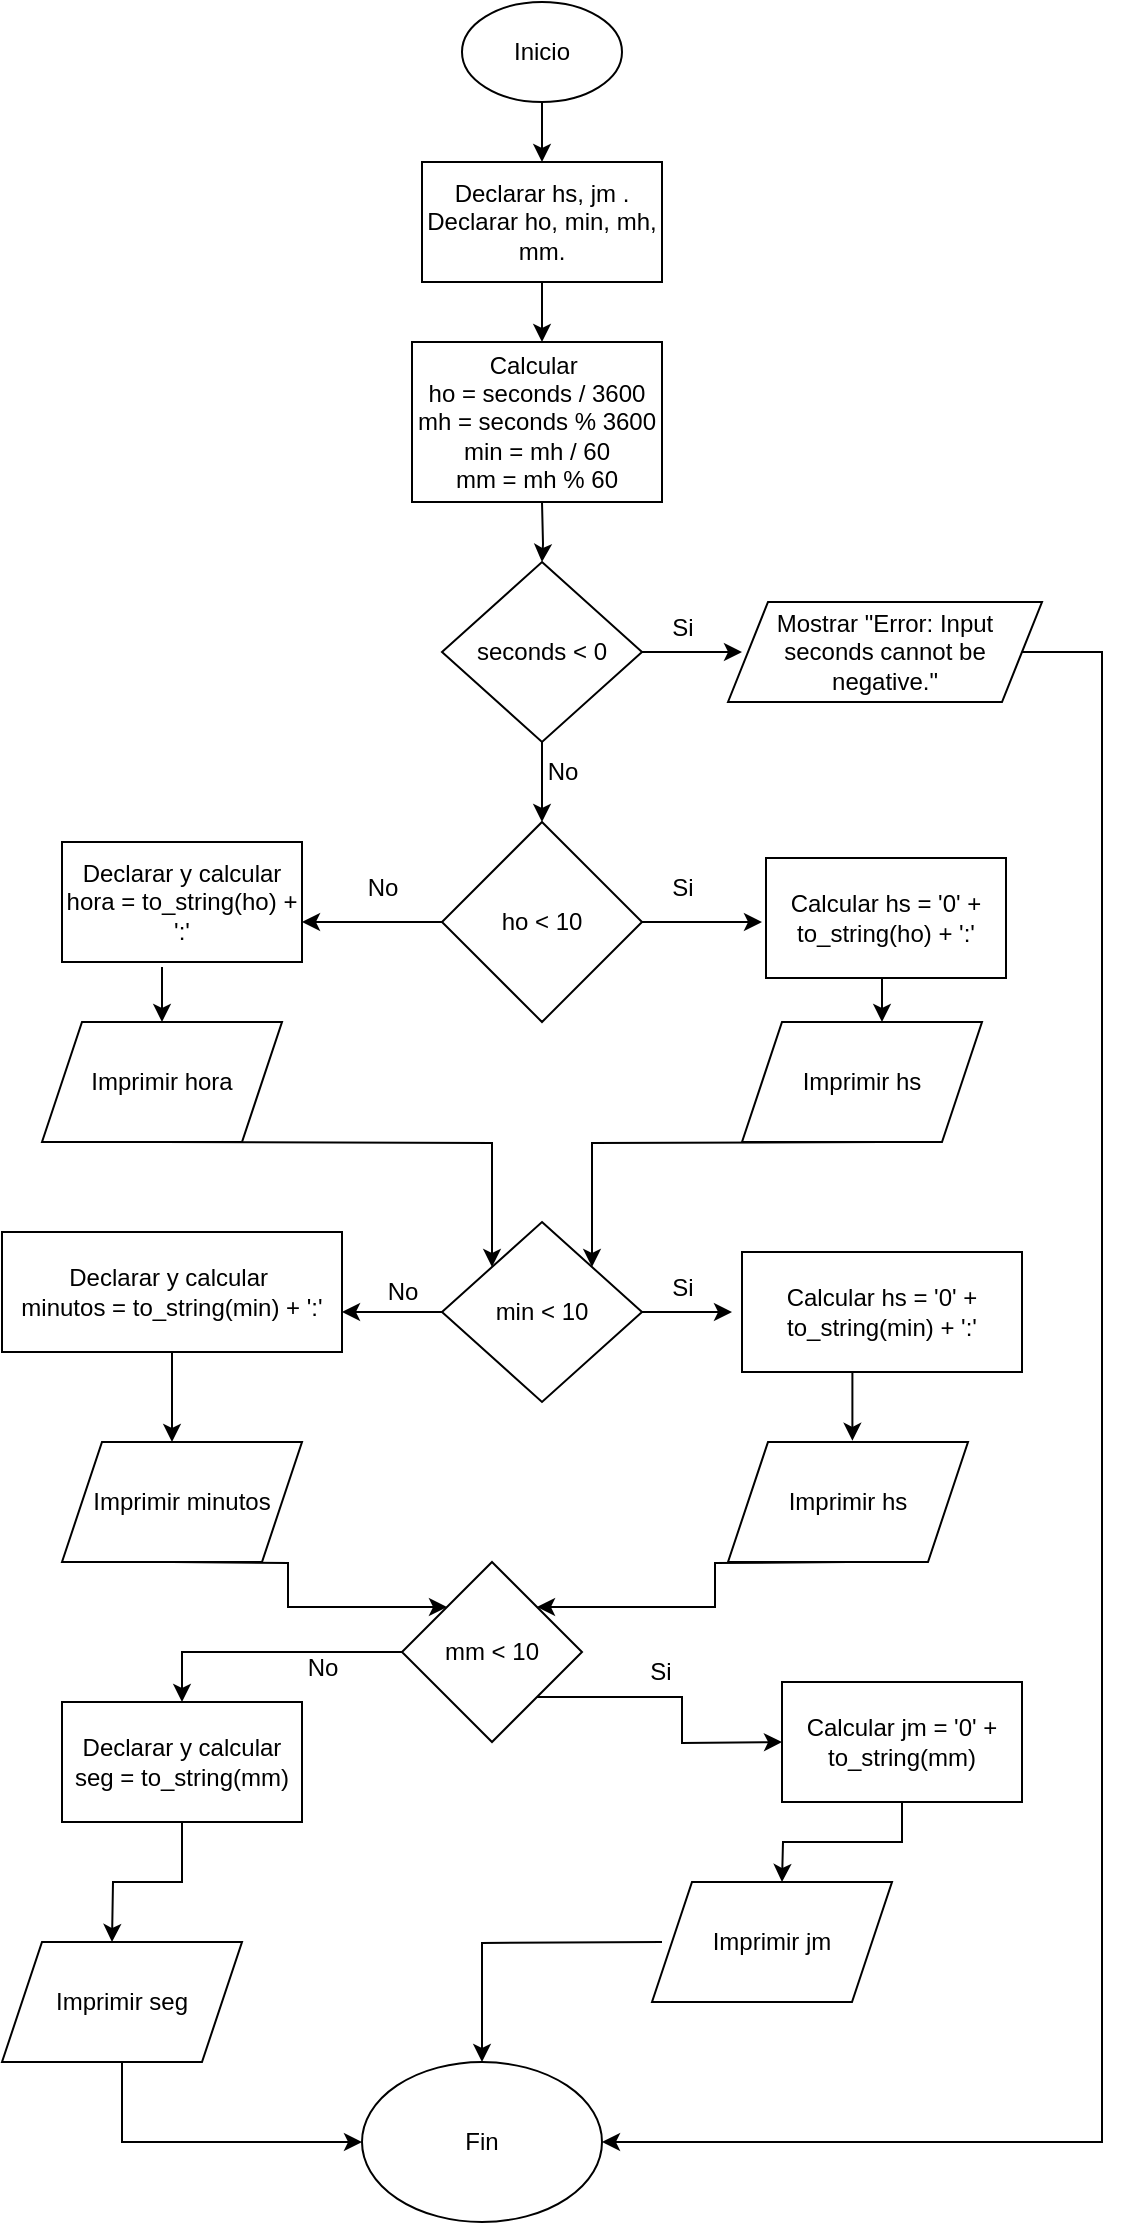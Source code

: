 <mxfile version="24.3.1" type="device">
  <diagram id="C5RBs43oDa-KdzZeNtuy" name="Page-1">
    <mxGraphModel dx="1050" dy="557" grid="1" gridSize="10" guides="1" tooltips="1" connect="1" arrows="1" fold="1" page="1" pageScale="1" pageWidth="827" pageHeight="1169" math="0" shadow="0">
      <root>
        <mxCell id="WIyWlLk6GJQsqaUBKTNV-0" />
        <mxCell id="WIyWlLk6GJQsqaUBKTNV-1" parent="WIyWlLk6GJQsqaUBKTNV-0" />
        <mxCell id="vQKT2qaqnEynrrxWTKrF-2" style="edgeStyle=orthogonalEdgeStyle;rounded=0;orthogonalLoop=1;jettySize=auto;html=1;exitX=0.5;exitY=1;exitDx=0;exitDy=0;entryX=0.5;entryY=0;entryDx=0;entryDy=0;" parent="WIyWlLk6GJQsqaUBKTNV-1" source="vQKT2qaqnEynrrxWTKrF-0" edge="1">
          <mxGeometry relative="1" as="geometry">
            <mxPoint x="370" y="80" as="targetPoint" />
          </mxGeometry>
        </mxCell>
        <mxCell id="vQKT2qaqnEynrrxWTKrF-0" value="Inicio" style="ellipse;whiteSpace=wrap;html=1;" parent="WIyWlLk6GJQsqaUBKTNV-1" vertex="1">
          <mxGeometry x="330" width="80" height="50" as="geometry" />
        </mxCell>
        <mxCell id="vQKT2qaqnEynrrxWTKrF-4" style="edgeStyle=orthogonalEdgeStyle;rounded=0;orthogonalLoop=1;jettySize=auto;html=1;exitX=0.5;exitY=1;exitDx=0;exitDy=0;" parent="WIyWlLk6GJQsqaUBKTNV-1" edge="1">
          <mxGeometry relative="1" as="geometry">
            <mxPoint x="370" y="140" as="sourcePoint" />
            <mxPoint x="370" y="170" as="targetPoint" />
          </mxGeometry>
        </mxCell>
        <mxCell id="vQKT2qaqnEynrrxWTKrF-7" style="edgeStyle=orthogonalEdgeStyle;rounded=0;orthogonalLoop=1;jettySize=auto;html=1;exitX=0.5;exitY=1;exitDx=0;exitDy=0;" parent="WIyWlLk6GJQsqaUBKTNV-1" target="vQKT2qaqnEynrrxWTKrF-6" edge="1">
          <mxGeometry relative="1" as="geometry">
            <mxPoint x="370" y="250" as="sourcePoint" />
          </mxGeometry>
        </mxCell>
        <mxCell id="vQKT2qaqnEynrrxWTKrF-11" style="edgeStyle=orthogonalEdgeStyle;rounded=0;orthogonalLoop=1;jettySize=auto;html=1;exitX=0.5;exitY=1;exitDx=0;exitDy=0;entryX=0.5;entryY=0;entryDx=0;entryDy=0;" parent="WIyWlLk6GJQsqaUBKTNV-1" source="vQKT2qaqnEynrrxWTKrF-6" target="vQKT2qaqnEynrrxWTKrF-9" edge="1">
          <mxGeometry relative="1" as="geometry" />
        </mxCell>
        <mxCell id="vQKT2qaqnEynrrxWTKrF-13" style="edgeStyle=orthogonalEdgeStyle;rounded=0;orthogonalLoop=1;jettySize=auto;html=1;exitX=1;exitY=0.5;exitDx=0;exitDy=0;entryX=0;entryY=0.5;entryDx=0;entryDy=0;" parent="WIyWlLk6GJQsqaUBKTNV-1" source="vQKT2qaqnEynrrxWTKrF-6" edge="1">
          <mxGeometry relative="1" as="geometry">
            <mxPoint x="470" y="325" as="targetPoint" />
          </mxGeometry>
        </mxCell>
        <mxCell id="vQKT2qaqnEynrrxWTKrF-6" value="seconds &amp;lt; 0" style="rhombus;whiteSpace=wrap;html=1;" parent="WIyWlLk6GJQsqaUBKTNV-1" vertex="1">
          <mxGeometry x="320" y="280" width="100" height="90" as="geometry" />
        </mxCell>
        <mxCell id="vQKT2qaqnEynrrxWTKrF-15" style="edgeStyle=orthogonalEdgeStyle;rounded=0;orthogonalLoop=1;jettySize=auto;html=1;exitX=1;exitY=0.5;exitDx=0;exitDy=0;entryX=0;entryY=0.5;entryDx=0;entryDy=0;" parent="WIyWlLk6GJQsqaUBKTNV-1" source="vQKT2qaqnEynrrxWTKrF-9" edge="1">
          <mxGeometry relative="1" as="geometry">
            <mxPoint x="480" y="460" as="targetPoint" />
          </mxGeometry>
        </mxCell>
        <mxCell id="vQKT2qaqnEynrrxWTKrF-19" style="edgeStyle=orthogonalEdgeStyle;rounded=0;orthogonalLoop=1;jettySize=auto;html=1;exitX=0;exitY=0.5;exitDx=0;exitDy=0;entryX=1;entryY=0.5;entryDx=0;entryDy=0;" parent="WIyWlLk6GJQsqaUBKTNV-1" source="vQKT2qaqnEynrrxWTKrF-9" edge="1">
          <mxGeometry relative="1" as="geometry">
            <mxPoint x="250" y="460" as="targetPoint" />
          </mxGeometry>
        </mxCell>
        <mxCell id="vQKT2qaqnEynrrxWTKrF-9" value="ho &amp;lt; 10" style="rhombus;whiteSpace=wrap;html=1;" parent="WIyWlLk6GJQsqaUBKTNV-1" vertex="1">
          <mxGeometry x="320" y="410" width="100" height="100" as="geometry" />
        </mxCell>
        <mxCell id="vQKT2qaqnEynrrxWTKrF-63" style="edgeStyle=orthogonalEdgeStyle;rounded=0;orthogonalLoop=1;jettySize=auto;html=1;exitX=1;exitY=0.5;exitDx=0;exitDy=0;entryX=1;entryY=0.5;entryDx=0;entryDy=0;" parent="WIyWlLk6GJQsqaUBKTNV-1" target="vQKT2qaqnEynrrxWTKrF-60" edge="1">
          <mxGeometry relative="1" as="geometry">
            <Array as="points">
              <mxPoint x="650" y="325" />
              <mxPoint x="650" y="1070" />
            </Array>
            <mxPoint x="590" y="325" as="sourcePoint" />
          </mxGeometry>
        </mxCell>
        <mxCell id="vQKT2qaqnEynrrxWTKrF-25" style="edgeStyle=orthogonalEdgeStyle;rounded=0;orthogonalLoop=1;jettySize=auto;html=1;exitX=0.5;exitY=1;exitDx=0;exitDy=0;entryX=0.5;entryY=0;entryDx=0;entryDy=0;" parent="WIyWlLk6GJQsqaUBKTNV-1" edge="1">
          <mxGeometry relative="1" as="geometry">
            <mxPoint x="540" y="482.5" as="sourcePoint" />
            <mxPoint x="540" y="510" as="targetPoint" />
          </mxGeometry>
        </mxCell>
        <mxCell id="vQKT2qaqnEynrrxWTKrF-16" value="Si" style="text;html=1;align=center;verticalAlign=middle;resizable=0;points=[];autosize=1;strokeColor=none;fillColor=none;" parent="WIyWlLk6GJQsqaUBKTNV-1" vertex="1">
          <mxGeometry x="425" y="298" width="30" height="30" as="geometry" />
        </mxCell>
        <mxCell id="vQKT2qaqnEynrrxWTKrF-17" value="No" style="text;html=1;align=center;verticalAlign=middle;resizable=0;points=[];autosize=1;strokeColor=none;fillColor=none;" parent="WIyWlLk6GJQsqaUBKTNV-1" vertex="1">
          <mxGeometry x="360" y="370" width="40" height="30" as="geometry" />
        </mxCell>
        <mxCell id="vQKT2qaqnEynrrxWTKrF-24" style="edgeStyle=orthogonalEdgeStyle;rounded=0;orthogonalLoop=1;jettySize=auto;html=1;exitX=0.5;exitY=1;exitDx=0;exitDy=0;" parent="WIyWlLk6GJQsqaUBKTNV-1" edge="1">
          <mxGeometry relative="1" as="geometry">
            <mxPoint x="180" y="482.5" as="sourcePoint" />
            <mxPoint x="180" y="510" as="targetPoint" />
          </mxGeometry>
        </mxCell>
        <mxCell id="vQKT2qaqnEynrrxWTKrF-20" value="Si" style="text;html=1;align=center;verticalAlign=middle;resizable=0;points=[];autosize=1;strokeColor=none;fillColor=none;" parent="WIyWlLk6GJQsqaUBKTNV-1" vertex="1">
          <mxGeometry x="425" y="428" width="30" height="30" as="geometry" />
        </mxCell>
        <mxCell id="vQKT2qaqnEynrrxWTKrF-21" value="No" style="text;html=1;align=center;verticalAlign=middle;resizable=0;points=[];autosize=1;strokeColor=none;fillColor=none;" parent="WIyWlLk6GJQsqaUBKTNV-1" vertex="1">
          <mxGeometry x="270" y="428" width="40" height="30" as="geometry" />
        </mxCell>
        <mxCell id="vQKT2qaqnEynrrxWTKrF-28" style="edgeStyle=orthogonalEdgeStyle;rounded=0;orthogonalLoop=1;jettySize=auto;html=1;exitX=0.5;exitY=1;exitDx=0;exitDy=0;entryX=1;entryY=0;entryDx=0;entryDy=0;" parent="WIyWlLk6GJQsqaUBKTNV-1" target="vQKT2qaqnEynrrxWTKrF-26" edge="1">
          <mxGeometry relative="1" as="geometry">
            <mxPoint x="540" y="570" as="sourcePoint" />
          </mxGeometry>
        </mxCell>
        <mxCell id="vQKT2qaqnEynrrxWTKrF-27" style="edgeStyle=orthogonalEdgeStyle;rounded=0;orthogonalLoop=1;jettySize=auto;html=1;exitX=0.5;exitY=1;exitDx=0;exitDy=0;entryX=0;entryY=0;entryDx=0;entryDy=0;" parent="WIyWlLk6GJQsqaUBKTNV-1" target="vQKT2qaqnEynrrxWTKrF-26" edge="1">
          <mxGeometry relative="1" as="geometry">
            <mxPoint x="180" y="570" as="sourcePoint" />
          </mxGeometry>
        </mxCell>
        <mxCell id="vQKT2qaqnEynrrxWTKrF-30" style="edgeStyle=orthogonalEdgeStyle;rounded=0;orthogonalLoop=1;jettySize=auto;html=1;exitX=1;exitY=0.5;exitDx=0;exitDy=0;entryX=0;entryY=0.5;entryDx=0;entryDy=0;" parent="WIyWlLk6GJQsqaUBKTNV-1" source="vQKT2qaqnEynrrxWTKrF-26" edge="1">
          <mxGeometry relative="1" as="geometry">
            <mxPoint x="465" y="655" as="targetPoint" />
          </mxGeometry>
        </mxCell>
        <mxCell id="vQKT2qaqnEynrrxWTKrF-34" style="edgeStyle=orthogonalEdgeStyle;rounded=0;orthogonalLoop=1;jettySize=auto;html=1;exitX=0;exitY=0.5;exitDx=0;exitDy=0;entryX=1;entryY=0.5;entryDx=0;entryDy=0;" parent="WIyWlLk6GJQsqaUBKTNV-1" source="vQKT2qaqnEynrrxWTKrF-26" edge="1">
          <mxGeometry relative="1" as="geometry">
            <mxPoint x="270" y="655" as="targetPoint" />
          </mxGeometry>
        </mxCell>
        <mxCell id="vQKT2qaqnEynrrxWTKrF-26" value="min &amp;lt; 10" style="rhombus;whiteSpace=wrap;html=1;" parent="WIyWlLk6GJQsqaUBKTNV-1" vertex="1">
          <mxGeometry x="320" y="610" width="100" height="90" as="geometry" />
        </mxCell>
        <mxCell id="vQKT2qaqnEynrrxWTKrF-31" value="Si" style="text;html=1;align=center;verticalAlign=middle;resizable=0;points=[];autosize=1;strokeColor=none;fillColor=none;" parent="WIyWlLk6GJQsqaUBKTNV-1" vertex="1">
          <mxGeometry x="425" y="628" width="30" height="30" as="geometry" />
        </mxCell>
        <mxCell id="vQKT2qaqnEynrrxWTKrF-40" style="edgeStyle=orthogonalEdgeStyle;rounded=0;orthogonalLoop=1;jettySize=auto;html=1;exitX=0.5;exitY=1;exitDx=0;exitDy=0;entryX=0.5;entryY=0;entryDx=0;entryDy=0;" parent="WIyWlLk6GJQsqaUBKTNV-1" edge="1">
          <mxGeometry relative="1" as="geometry">
            <mxPoint x="185" y="720" as="targetPoint" />
            <mxPoint x="185" y="675" as="sourcePoint" />
          </mxGeometry>
        </mxCell>
        <mxCell id="vQKT2qaqnEynrrxWTKrF-35" value="No" style="text;html=1;align=center;verticalAlign=middle;resizable=0;points=[];autosize=1;strokeColor=none;fillColor=none;" parent="WIyWlLk6GJQsqaUBKTNV-1" vertex="1">
          <mxGeometry x="280" y="630" width="40" height="30" as="geometry" />
        </mxCell>
        <mxCell id="vQKT2qaqnEynrrxWTKrF-38" style="edgeStyle=orthogonalEdgeStyle;rounded=0;orthogonalLoop=1;jettySize=auto;html=1;exitX=0.5;exitY=1;exitDx=0;exitDy=0;entryX=0.585;entryY=-0.01;entryDx=0;entryDy=0;entryPerimeter=0;" parent="WIyWlLk6GJQsqaUBKTNV-1" edge="1">
          <mxGeometry relative="1" as="geometry">
            <mxPoint x="525.2" y="719.4" as="targetPoint" />
            <mxPoint x="522.5" y="680" as="sourcePoint" />
          </mxGeometry>
        </mxCell>
        <mxCell id="vQKT2qaqnEynrrxWTKrF-50" style="edgeStyle=orthogonalEdgeStyle;rounded=0;orthogonalLoop=1;jettySize=auto;html=1;exitX=1;exitY=1;exitDx=0;exitDy=0;entryX=0.5;entryY=0;entryDx=0;entryDy=0;" parent="WIyWlLk6GJQsqaUBKTNV-1" source="vQKT2qaqnEynrrxWTKrF-41" edge="1">
          <mxGeometry relative="1" as="geometry">
            <mxPoint x="490" y="870" as="targetPoint" />
          </mxGeometry>
        </mxCell>
        <mxCell id="aJDK60RsePljMLOCfP4z-15" style="edgeStyle=orthogonalEdgeStyle;rounded=0;orthogonalLoop=1;jettySize=auto;html=1;exitX=0;exitY=0.5;exitDx=0;exitDy=0;entryX=0.5;entryY=0;entryDx=0;entryDy=0;" edge="1" parent="WIyWlLk6GJQsqaUBKTNV-1" source="vQKT2qaqnEynrrxWTKrF-41" target="aJDK60RsePljMLOCfP4z-14">
          <mxGeometry relative="1" as="geometry" />
        </mxCell>
        <mxCell id="vQKT2qaqnEynrrxWTKrF-41" value="mm &amp;lt; 10" style="rhombus;whiteSpace=wrap;html=1;" parent="WIyWlLk6GJQsqaUBKTNV-1" vertex="1">
          <mxGeometry x="300" y="780" width="90" height="90" as="geometry" />
        </mxCell>
        <mxCell id="vQKT2qaqnEynrrxWTKrF-46" value="Si" style="text;html=1;align=center;verticalAlign=middle;resizable=0;points=[];autosize=1;strokeColor=none;fillColor=none;" parent="WIyWlLk6GJQsqaUBKTNV-1" vertex="1">
          <mxGeometry x="414" y="820" width="30" height="30" as="geometry" />
        </mxCell>
        <mxCell id="vQKT2qaqnEynrrxWTKrF-51" value="No" style="text;html=1;align=center;verticalAlign=middle;resizable=0;points=[];autosize=1;strokeColor=none;fillColor=none;" parent="WIyWlLk6GJQsqaUBKTNV-1" vertex="1">
          <mxGeometry x="240" y="818" width="40" height="30" as="geometry" />
        </mxCell>
        <mxCell id="vQKT2qaqnEynrrxWTKrF-62" style="edgeStyle=orthogonalEdgeStyle;rounded=0;orthogonalLoop=1;jettySize=auto;html=1;exitX=0;exitY=0.5;exitDx=0;exitDy=0;entryX=0.5;entryY=0;entryDx=0;entryDy=0;" parent="WIyWlLk6GJQsqaUBKTNV-1" target="vQKT2qaqnEynrrxWTKrF-60" edge="1">
          <mxGeometry relative="1" as="geometry">
            <mxPoint x="430" y="970" as="sourcePoint" />
          </mxGeometry>
        </mxCell>
        <mxCell id="vQKT2qaqnEynrrxWTKrF-58" style="edgeStyle=orthogonalEdgeStyle;rounded=0;orthogonalLoop=1;jettySize=auto;html=1;exitX=0.5;exitY=1;exitDx=0;exitDy=0;entryX=0;entryY=0;entryDx=0;entryDy=0;" parent="WIyWlLk6GJQsqaUBKTNV-1" target="vQKT2qaqnEynrrxWTKrF-41" edge="1">
          <mxGeometry relative="1" as="geometry">
            <mxPoint x="185" y="780" as="sourcePoint" />
          </mxGeometry>
        </mxCell>
        <mxCell id="vQKT2qaqnEynrrxWTKrF-59" style="edgeStyle=orthogonalEdgeStyle;rounded=0;orthogonalLoop=1;jettySize=auto;html=1;exitX=0.5;exitY=1;exitDx=0;exitDy=0;entryX=1;entryY=0;entryDx=0;entryDy=0;" parent="WIyWlLk6GJQsqaUBKTNV-1" target="vQKT2qaqnEynrrxWTKrF-41" edge="1">
          <mxGeometry relative="1" as="geometry">
            <mxPoint x="523" y="780" as="sourcePoint" />
          </mxGeometry>
        </mxCell>
        <mxCell id="vQKT2qaqnEynrrxWTKrF-60" value="Fin" style="ellipse;whiteSpace=wrap;html=1;" parent="WIyWlLk6GJQsqaUBKTNV-1" vertex="1">
          <mxGeometry x="280" y="1030" width="120" height="80" as="geometry" />
        </mxCell>
        <mxCell id="aJDK60RsePljMLOCfP4z-0" value="Declarar hs, jm .&lt;div&gt;Declarar ho, min, mh, mm.&lt;/div&gt;" style="rounded=0;whiteSpace=wrap;html=1;" vertex="1" parent="WIyWlLk6GJQsqaUBKTNV-1">
          <mxGeometry x="310" y="80" width="120" height="60" as="geometry" />
        </mxCell>
        <mxCell id="aJDK60RsePljMLOCfP4z-1" value="Calcular&amp;nbsp;&lt;div&gt;&lt;span style=&quot;background-color: initial;&quot;&gt;ho = seconds / 3600&lt;/span&gt;&lt;div&gt;mh = seconds % 3600&lt;/div&gt;&lt;div&gt;min = mh / 60&lt;/div&gt;&lt;div&gt;mm = mh % 60&lt;/div&gt;&lt;/div&gt;" style="rounded=0;whiteSpace=wrap;html=1;" vertex="1" parent="WIyWlLk6GJQsqaUBKTNV-1">
          <mxGeometry x="305" y="170" width="125" height="80" as="geometry" />
        </mxCell>
        <mxCell id="aJDK60RsePljMLOCfP4z-2" value="Mostrar &quot;Error: Input seconds cannot be negative.&quot;" style="shape=parallelogram;perimeter=parallelogramPerimeter;whiteSpace=wrap;html=1;fixedSize=1;" vertex="1" parent="WIyWlLk6GJQsqaUBKTNV-1">
          <mxGeometry x="463" y="300" width="157" height="50" as="geometry" />
        </mxCell>
        <mxCell id="aJDK60RsePljMLOCfP4z-4" value="Calcular&amp;nbsp;hs = &#39;0&#39; + to_string(ho) + &#39;:&#39;" style="rounded=0;whiteSpace=wrap;html=1;" vertex="1" parent="WIyWlLk6GJQsqaUBKTNV-1">
          <mxGeometry x="482" y="428" width="120" height="60" as="geometry" />
        </mxCell>
        <mxCell id="aJDK60RsePljMLOCfP4z-5" value="Declarar y calcular&lt;div&gt;hora = to_string(ho) + &#39;:&#39;&lt;/div&gt;" style="rounded=0;whiteSpace=wrap;html=1;" vertex="1" parent="WIyWlLk6GJQsqaUBKTNV-1">
          <mxGeometry x="130" y="420" width="120" height="60" as="geometry" />
        </mxCell>
        <mxCell id="aJDK60RsePljMLOCfP4z-7" value="Imprimir hora" style="shape=parallelogram;perimeter=parallelogramPerimeter;whiteSpace=wrap;html=1;fixedSize=1;" vertex="1" parent="WIyWlLk6GJQsqaUBKTNV-1">
          <mxGeometry x="120" y="510" width="120" height="60" as="geometry" />
        </mxCell>
        <mxCell id="aJDK60RsePljMLOCfP4z-8" value="Imprimir hs" style="shape=parallelogram;perimeter=parallelogramPerimeter;whiteSpace=wrap;html=1;fixedSize=1;" vertex="1" parent="WIyWlLk6GJQsqaUBKTNV-1">
          <mxGeometry x="470" y="510" width="120" height="60" as="geometry" />
        </mxCell>
        <mxCell id="aJDK60RsePljMLOCfP4z-9" value="Declarar y calcular&amp;nbsp;&lt;div&gt;minutos = to_string(min) + &#39;:&#39;&lt;/div&gt;" style="rounded=0;whiteSpace=wrap;html=1;" vertex="1" parent="WIyWlLk6GJQsqaUBKTNV-1">
          <mxGeometry x="100" y="615" width="170" height="60" as="geometry" />
        </mxCell>
        <mxCell id="aJDK60RsePljMLOCfP4z-10" value="Calcular&amp;nbsp;hs = &#39;0&#39; + to_string(min) + &#39;:&#39;" style="rounded=0;whiteSpace=wrap;html=1;" vertex="1" parent="WIyWlLk6GJQsqaUBKTNV-1">
          <mxGeometry x="470" y="625" width="140" height="60" as="geometry" />
        </mxCell>
        <mxCell id="aJDK60RsePljMLOCfP4z-11" value="Imprimir minutos" style="shape=parallelogram;perimeter=parallelogramPerimeter;whiteSpace=wrap;html=1;fixedSize=1;" vertex="1" parent="WIyWlLk6GJQsqaUBKTNV-1">
          <mxGeometry x="130" y="720" width="120" height="60" as="geometry" />
        </mxCell>
        <mxCell id="aJDK60RsePljMLOCfP4z-13" value="Imprimir hs" style="shape=parallelogram;perimeter=parallelogramPerimeter;whiteSpace=wrap;html=1;fixedSize=1;" vertex="1" parent="WIyWlLk6GJQsqaUBKTNV-1">
          <mxGeometry x="463" y="720" width="120" height="60" as="geometry" />
        </mxCell>
        <mxCell id="aJDK60RsePljMLOCfP4z-16" value="" style="edgeStyle=orthogonalEdgeStyle;rounded=0;orthogonalLoop=1;jettySize=auto;html=1;" edge="1" parent="WIyWlLk6GJQsqaUBKTNV-1" source="aJDK60RsePljMLOCfP4z-14">
          <mxGeometry relative="1" as="geometry">
            <mxPoint x="155" y="970" as="targetPoint" />
          </mxGeometry>
        </mxCell>
        <mxCell id="aJDK60RsePljMLOCfP4z-14" value="Declarar y calcular&lt;div&gt;seg = to_string(mm)&lt;/div&gt;" style="rounded=0;whiteSpace=wrap;html=1;" vertex="1" parent="WIyWlLk6GJQsqaUBKTNV-1">
          <mxGeometry x="130" y="850" width="120" height="60" as="geometry" />
        </mxCell>
        <mxCell id="aJDK60RsePljMLOCfP4z-18" style="edgeStyle=orthogonalEdgeStyle;rounded=0;orthogonalLoop=1;jettySize=auto;html=1;exitX=0.5;exitY=1;exitDx=0;exitDy=0;entryX=0;entryY=0.5;entryDx=0;entryDy=0;" edge="1" parent="WIyWlLk6GJQsqaUBKTNV-1" source="aJDK60RsePljMLOCfP4z-17" target="vQKT2qaqnEynrrxWTKrF-60">
          <mxGeometry relative="1" as="geometry" />
        </mxCell>
        <mxCell id="aJDK60RsePljMLOCfP4z-17" value="Imprimir seg" style="shape=parallelogram;perimeter=parallelogramPerimeter;whiteSpace=wrap;html=1;fixedSize=1;" vertex="1" parent="WIyWlLk6GJQsqaUBKTNV-1">
          <mxGeometry x="100" y="970" width="120" height="60" as="geometry" />
        </mxCell>
        <mxCell id="aJDK60RsePljMLOCfP4z-20" style="edgeStyle=orthogonalEdgeStyle;rounded=0;orthogonalLoop=1;jettySize=auto;html=1;exitX=0.5;exitY=1;exitDx=0;exitDy=0;entryX=0.5;entryY=0;entryDx=0;entryDy=0;" edge="1" parent="WIyWlLk6GJQsqaUBKTNV-1" source="aJDK60RsePljMLOCfP4z-19">
          <mxGeometry relative="1" as="geometry">
            <mxPoint x="490" y="940" as="targetPoint" />
          </mxGeometry>
        </mxCell>
        <mxCell id="aJDK60RsePljMLOCfP4z-19" value="Calcular&amp;nbsp;jm = &#39;0&#39; + to_string(mm)" style="rounded=0;whiteSpace=wrap;html=1;" vertex="1" parent="WIyWlLk6GJQsqaUBKTNV-1">
          <mxGeometry x="490" y="840" width="120" height="60" as="geometry" />
        </mxCell>
        <mxCell id="aJDK60RsePljMLOCfP4z-21" value="Imprimir jm" style="shape=parallelogram;perimeter=parallelogramPerimeter;whiteSpace=wrap;html=1;fixedSize=1;" vertex="1" parent="WIyWlLk6GJQsqaUBKTNV-1">
          <mxGeometry x="425" y="940" width="120" height="60" as="geometry" />
        </mxCell>
      </root>
    </mxGraphModel>
  </diagram>
</mxfile>

